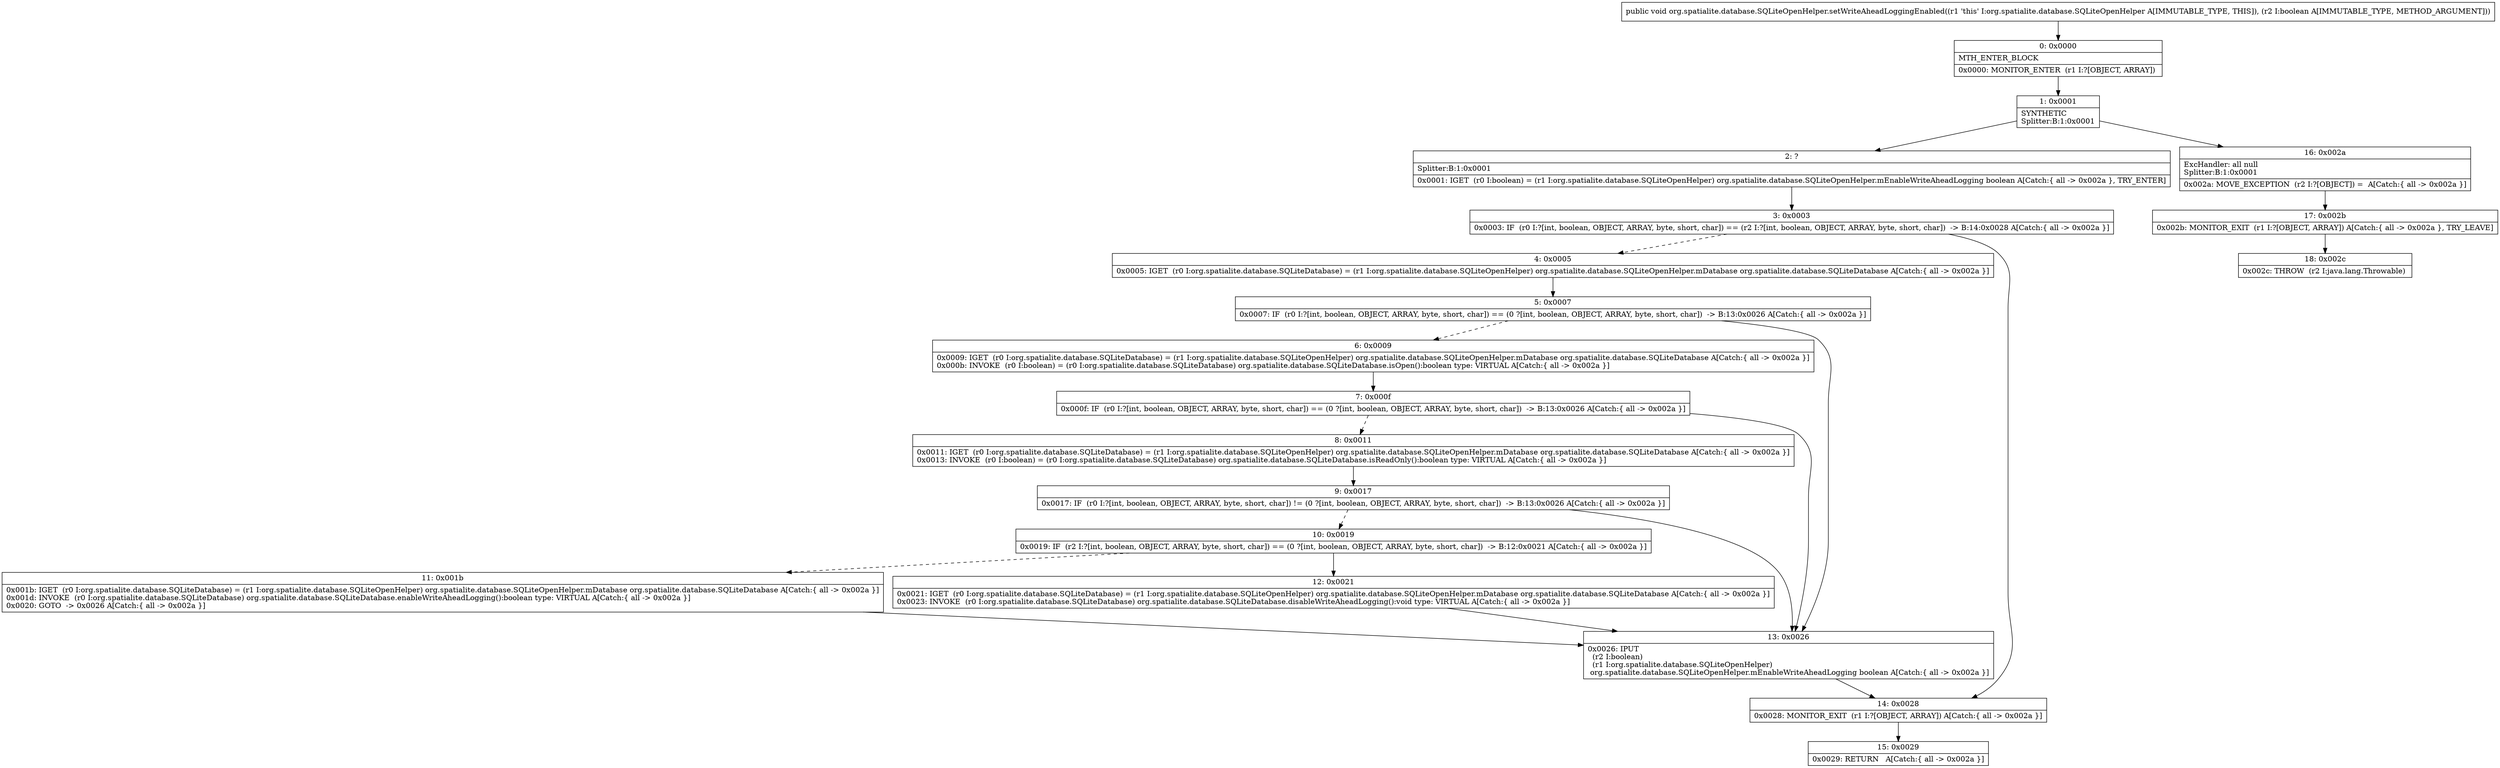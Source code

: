 digraph "CFG fororg.spatialite.database.SQLiteOpenHelper.setWriteAheadLoggingEnabled(Z)V" {
Node_0 [shape=record,label="{0\:\ 0x0000|MTH_ENTER_BLOCK\l|0x0000: MONITOR_ENTER  (r1 I:?[OBJECT, ARRAY]) \l}"];
Node_1 [shape=record,label="{1\:\ 0x0001|SYNTHETIC\lSplitter:B:1:0x0001\l}"];
Node_2 [shape=record,label="{2\:\ ?|Splitter:B:1:0x0001\l|0x0001: IGET  (r0 I:boolean) = (r1 I:org.spatialite.database.SQLiteOpenHelper) org.spatialite.database.SQLiteOpenHelper.mEnableWriteAheadLogging boolean A[Catch:\{ all \-\> 0x002a \}, TRY_ENTER]\l}"];
Node_3 [shape=record,label="{3\:\ 0x0003|0x0003: IF  (r0 I:?[int, boolean, OBJECT, ARRAY, byte, short, char]) == (r2 I:?[int, boolean, OBJECT, ARRAY, byte, short, char])  \-\> B:14:0x0028 A[Catch:\{ all \-\> 0x002a \}]\l}"];
Node_4 [shape=record,label="{4\:\ 0x0005|0x0005: IGET  (r0 I:org.spatialite.database.SQLiteDatabase) = (r1 I:org.spatialite.database.SQLiteOpenHelper) org.spatialite.database.SQLiteOpenHelper.mDatabase org.spatialite.database.SQLiteDatabase A[Catch:\{ all \-\> 0x002a \}]\l}"];
Node_5 [shape=record,label="{5\:\ 0x0007|0x0007: IF  (r0 I:?[int, boolean, OBJECT, ARRAY, byte, short, char]) == (0 ?[int, boolean, OBJECT, ARRAY, byte, short, char])  \-\> B:13:0x0026 A[Catch:\{ all \-\> 0x002a \}]\l}"];
Node_6 [shape=record,label="{6\:\ 0x0009|0x0009: IGET  (r0 I:org.spatialite.database.SQLiteDatabase) = (r1 I:org.spatialite.database.SQLiteOpenHelper) org.spatialite.database.SQLiteOpenHelper.mDatabase org.spatialite.database.SQLiteDatabase A[Catch:\{ all \-\> 0x002a \}]\l0x000b: INVOKE  (r0 I:boolean) = (r0 I:org.spatialite.database.SQLiteDatabase) org.spatialite.database.SQLiteDatabase.isOpen():boolean type: VIRTUAL A[Catch:\{ all \-\> 0x002a \}]\l}"];
Node_7 [shape=record,label="{7\:\ 0x000f|0x000f: IF  (r0 I:?[int, boolean, OBJECT, ARRAY, byte, short, char]) == (0 ?[int, boolean, OBJECT, ARRAY, byte, short, char])  \-\> B:13:0x0026 A[Catch:\{ all \-\> 0x002a \}]\l}"];
Node_8 [shape=record,label="{8\:\ 0x0011|0x0011: IGET  (r0 I:org.spatialite.database.SQLiteDatabase) = (r1 I:org.spatialite.database.SQLiteOpenHelper) org.spatialite.database.SQLiteOpenHelper.mDatabase org.spatialite.database.SQLiteDatabase A[Catch:\{ all \-\> 0x002a \}]\l0x0013: INVOKE  (r0 I:boolean) = (r0 I:org.spatialite.database.SQLiteDatabase) org.spatialite.database.SQLiteDatabase.isReadOnly():boolean type: VIRTUAL A[Catch:\{ all \-\> 0x002a \}]\l}"];
Node_9 [shape=record,label="{9\:\ 0x0017|0x0017: IF  (r0 I:?[int, boolean, OBJECT, ARRAY, byte, short, char]) != (0 ?[int, boolean, OBJECT, ARRAY, byte, short, char])  \-\> B:13:0x0026 A[Catch:\{ all \-\> 0x002a \}]\l}"];
Node_10 [shape=record,label="{10\:\ 0x0019|0x0019: IF  (r2 I:?[int, boolean, OBJECT, ARRAY, byte, short, char]) == (0 ?[int, boolean, OBJECT, ARRAY, byte, short, char])  \-\> B:12:0x0021 A[Catch:\{ all \-\> 0x002a \}]\l}"];
Node_11 [shape=record,label="{11\:\ 0x001b|0x001b: IGET  (r0 I:org.spatialite.database.SQLiteDatabase) = (r1 I:org.spatialite.database.SQLiteOpenHelper) org.spatialite.database.SQLiteOpenHelper.mDatabase org.spatialite.database.SQLiteDatabase A[Catch:\{ all \-\> 0x002a \}]\l0x001d: INVOKE  (r0 I:org.spatialite.database.SQLiteDatabase) org.spatialite.database.SQLiteDatabase.enableWriteAheadLogging():boolean type: VIRTUAL A[Catch:\{ all \-\> 0x002a \}]\l0x0020: GOTO  \-\> 0x0026 A[Catch:\{ all \-\> 0x002a \}]\l}"];
Node_12 [shape=record,label="{12\:\ 0x0021|0x0021: IGET  (r0 I:org.spatialite.database.SQLiteDatabase) = (r1 I:org.spatialite.database.SQLiteOpenHelper) org.spatialite.database.SQLiteOpenHelper.mDatabase org.spatialite.database.SQLiteDatabase A[Catch:\{ all \-\> 0x002a \}]\l0x0023: INVOKE  (r0 I:org.spatialite.database.SQLiteDatabase) org.spatialite.database.SQLiteDatabase.disableWriteAheadLogging():void type: VIRTUAL A[Catch:\{ all \-\> 0x002a \}]\l}"];
Node_13 [shape=record,label="{13\:\ 0x0026|0x0026: IPUT  \l  (r2 I:boolean)\l  (r1 I:org.spatialite.database.SQLiteOpenHelper)\l org.spatialite.database.SQLiteOpenHelper.mEnableWriteAheadLogging boolean A[Catch:\{ all \-\> 0x002a \}]\l}"];
Node_14 [shape=record,label="{14\:\ 0x0028|0x0028: MONITOR_EXIT  (r1 I:?[OBJECT, ARRAY]) A[Catch:\{ all \-\> 0x002a \}]\l}"];
Node_15 [shape=record,label="{15\:\ 0x0029|0x0029: RETURN   A[Catch:\{ all \-\> 0x002a \}]\l}"];
Node_16 [shape=record,label="{16\:\ 0x002a|ExcHandler: all null\lSplitter:B:1:0x0001\l|0x002a: MOVE_EXCEPTION  (r2 I:?[OBJECT]) =  A[Catch:\{ all \-\> 0x002a \}]\l}"];
Node_17 [shape=record,label="{17\:\ 0x002b|0x002b: MONITOR_EXIT  (r1 I:?[OBJECT, ARRAY]) A[Catch:\{ all \-\> 0x002a \}, TRY_LEAVE]\l}"];
Node_18 [shape=record,label="{18\:\ 0x002c|0x002c: THROW  (r2 I:java.lang.Throwable) \l}"];
MethodNode[shape=record,label="{public void org.spatialite.database.SQLiteOpenHelper.setWriteAheadLoggingEnabled((r1 'this' I:org.spatialite.database.SQLiteOpenHelper A[IMMUTABLE_TYPE, THIS]), (r2 I:boolean A[IMMUTABLE_TYPE, METHOD_ARGUMENT])) }"];
MethodNode -> Node_0;
Node_0 -> Node_1;
Node_1 -> Node_2;
Node_1 -> Node_16;
Node_2 -> Node_3;
Node_3 -> Node_4[style=dashed];
Node_3 -> Node_14;
Node_4 -> Node_5;
Node_5 -> Node_6[style=dashed];
Node_5 -> Node_13;
Node_6 -> Node_7;
Node_7 -> Node_8[style=dashed];
Node_7 -> Node_13;
Node_8 -> Node_9;
Node_9 -> Node_10[style=dashed];
Node_9 -> Node_13;
Node_10 -> Node_11[style=dashed];
Node_10 -> Node_12;
Node_11 -> Node_13;
Node_12 -> Node_13;
Node_13 -> Node_14;
Node_14 -> Node_15;
Node_16 -> Node_17;
Node_17 -> Node_18;
}

